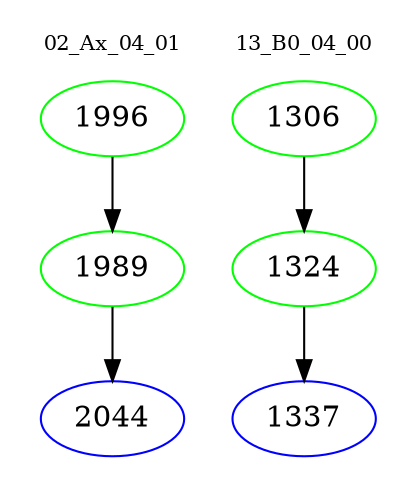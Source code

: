 digraph{
subgraph cluster_0 {
color = white
label = "02_Ax_04_01";
fontsize=10;
T0_1996 [label="1996", color="green"]
T0_1996 -> T0_1989 [color="black"]
T0_1989 [label="1989", color="green"]
T0_1989 -> T0_2044 [color="black"]
T0_2044 [label="2044", color="blue"]
}
subgraph cluster_1 {
color = white
label = "13_B0_04_00";
fontsize=10;
T1_1306 [label="1306", color="green"]
T1_1306 -> T1_1324 [color="black"]
T1_1324 [label="1324", color="green"]
T1_1324 -> T1_1337 [color="black"]
T1_1337 [label="1337", color="blue"]
}
}
